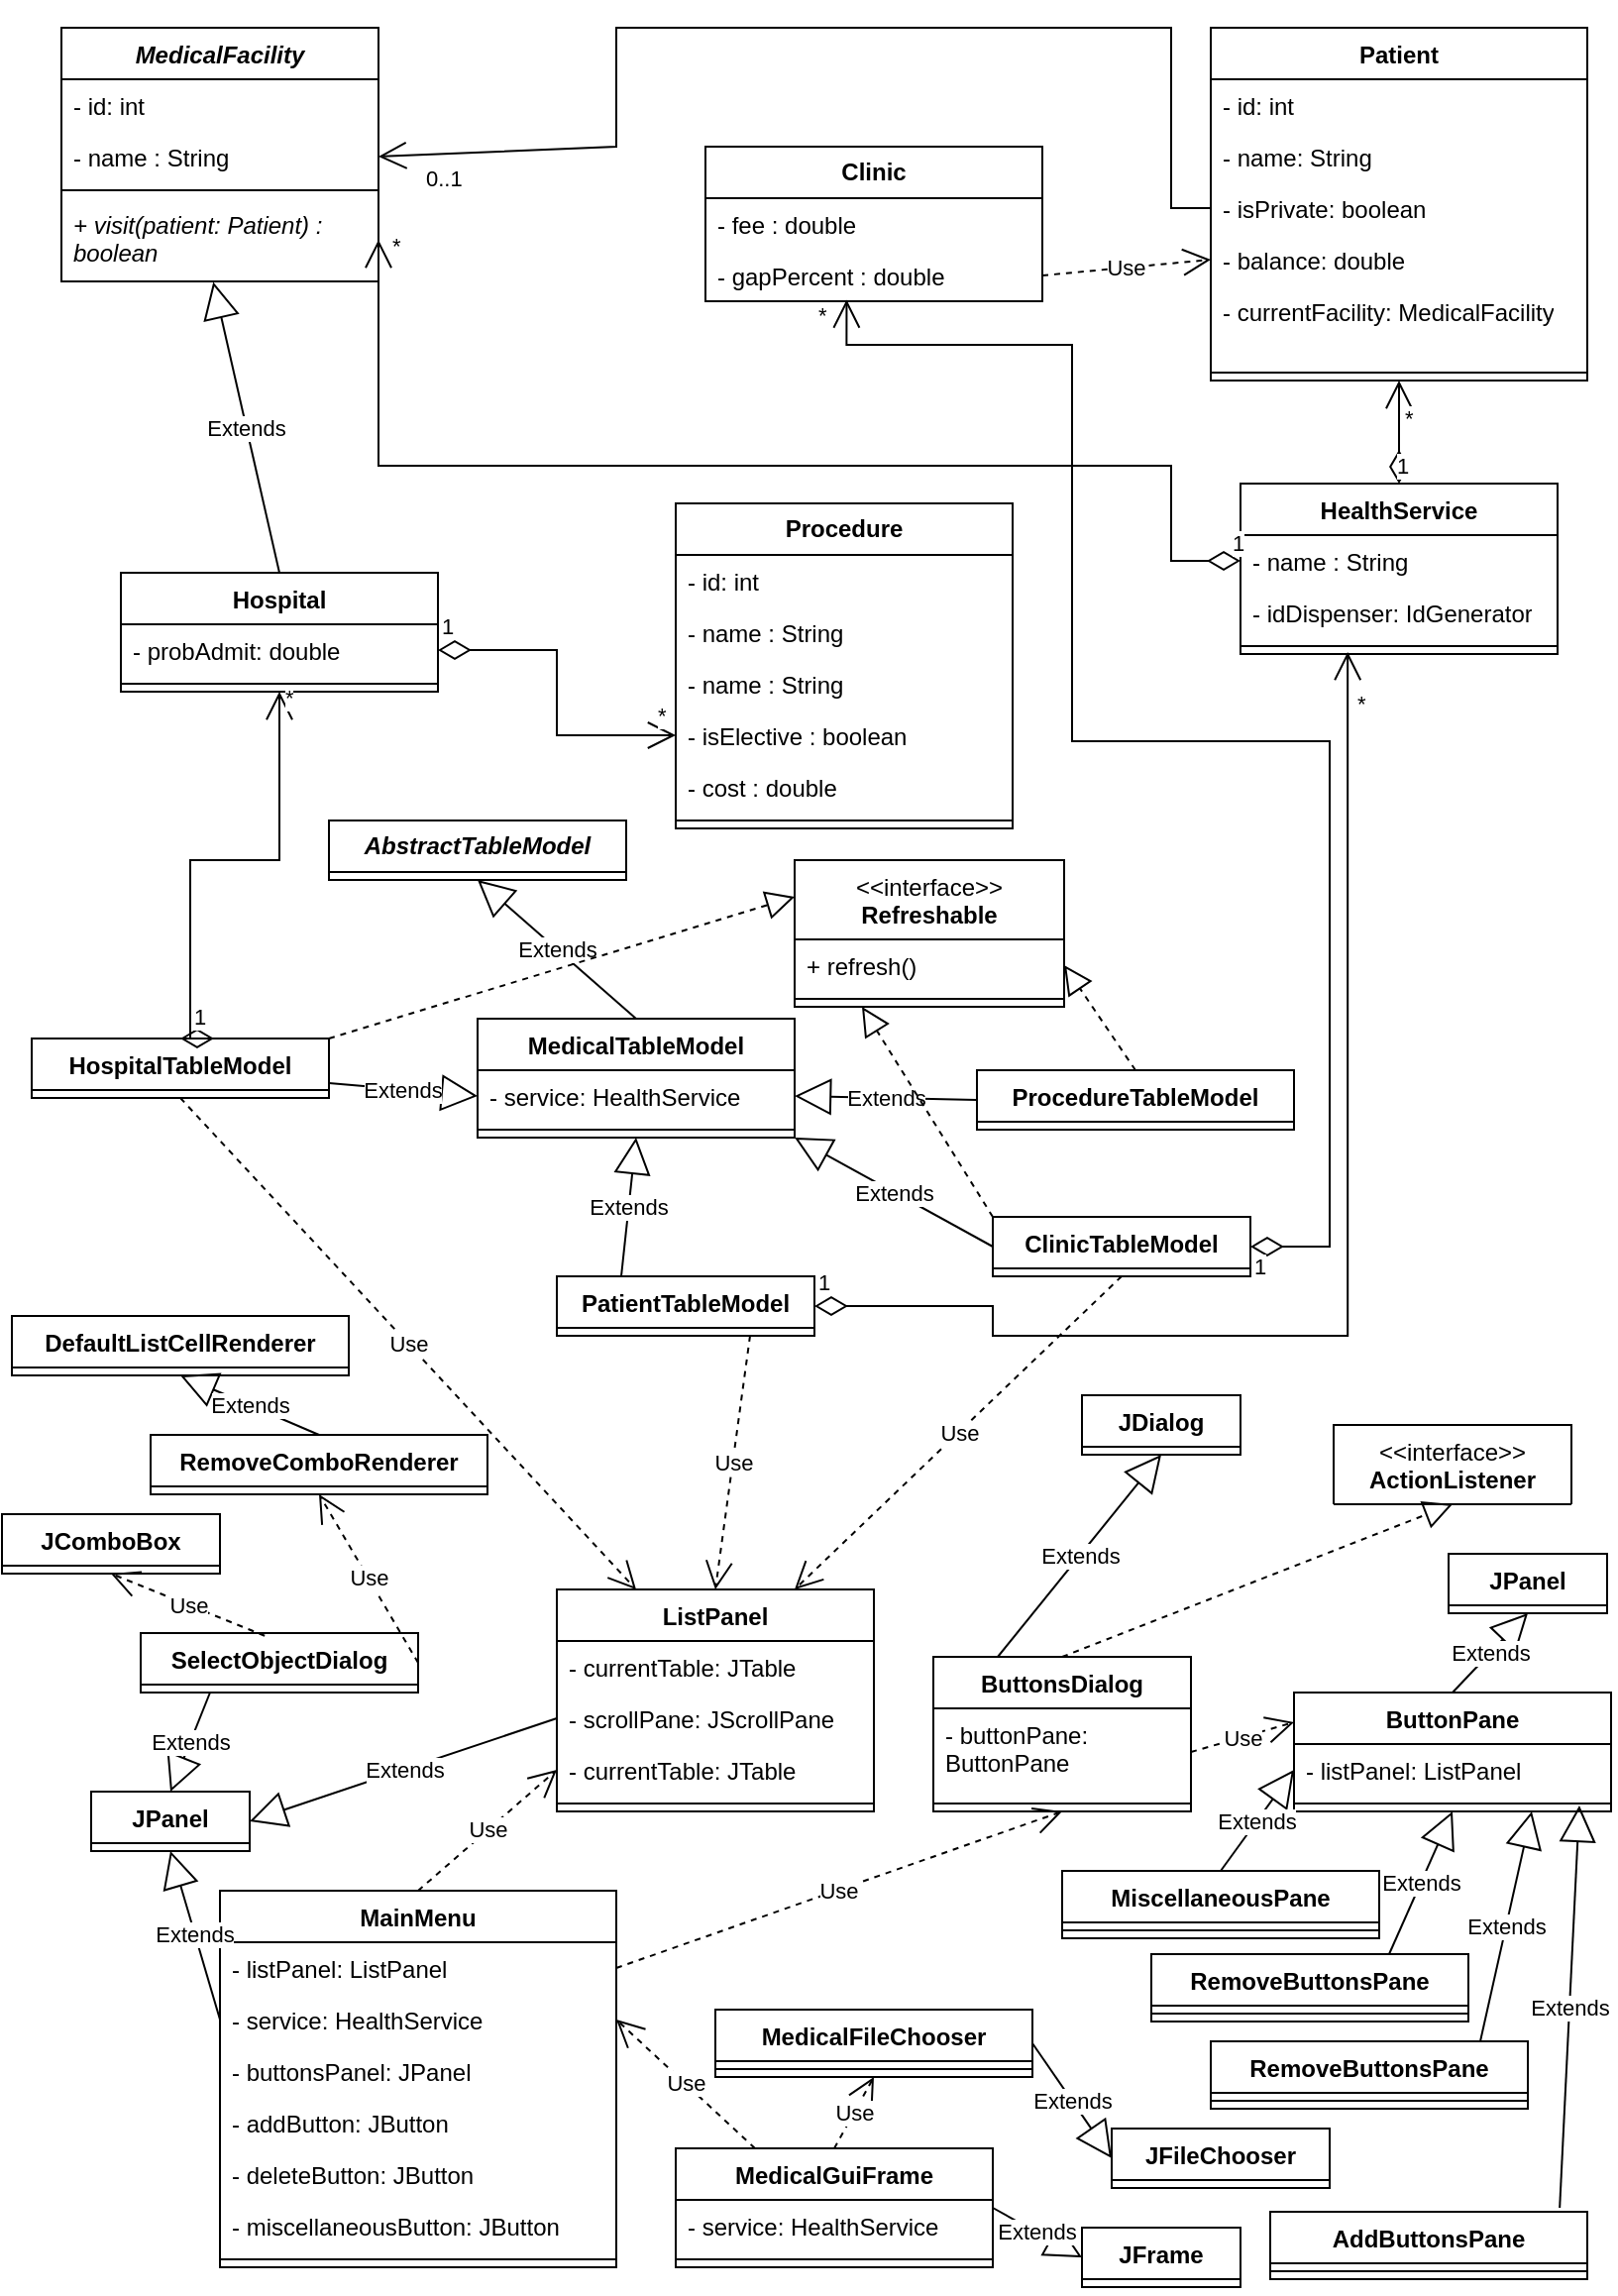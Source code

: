 <mxfile version="24.7.17">
  <diagram id="C5RBs43oDa-KdzZeNtuy" name="Page-1">
    <mxGraphModel dx="1194" dy="727" grid="1" gridSize="10" guides="1" tooltips="1" connect="1" arrows="1" fold="1" page="1" pageScale="1" pageWidth="827" pageHeight="1169" math="0" shadow="0">
      <root>
        <mxCell id="WIyWlLk6GJQsqaUBKTNV-0" />
        <mxCell id="WIyWlLk6GJQsqaUBKTNV-1" parent="WIyWlLk6GJQsqaUBKTNV-0" />
        <mxCell id="uJBvSCYll9lpUhuitbbK-11" value="&lt;i&gt;&lt;b&gt;AbstractTableModel&lt;/b&gt;&lt;/i&gt;" style="swimlane;fontStyle=0;childLayout=stackLayout;horizontal=1;startSize=26;fillColor=none;horizontalStack=0;resizeParent=1;resizeParentMax=0;resizeLast=0;collapsible=1;marginBottom=0;whiteSpace=wrap;html=1;" parent="WIyWlLk6GJQsqaUBKTNV-1" vertex="1" collapsed="1">
          <mxGeometry x="175" y="420" width="150" height="30" as="geometry">
            <mxRectangle x="300" y="590" width="140" height="47" as="alternateBounds" />
          </mxGeometry>
        </mxCell>
        <mxCell id="uJBvSCYll9lpUhuitbbK-17" value="Extends" style="endArrow=block;endSize=16;endFill=0;html=1;rounded=0;exitX=1;exitY=0.75;exitDx=0;exitDy=0;entryX=0;entryY=0.5;entryDx=0;entryDy=0;" parent="WIyWlLk6GJQsqaUBKTNV-1" source="uJBvSCYll9lpUhuitbbK-98" target="smxRwG_7MUH6XR9ZZ808-1" edge="1">
          <mxGeometry width="160" relative="1" as="geometry">
            <mxPoint x="350" y="780" as="sourcePoint" />
            <mxPoint x="250" y="600" as="targetPoint" />
          </mxGeometry>
        </mxCell>
        <mxCell id="uJBvSCYll9lpUhuitbbK-22" value="Hospital" style="swimlane;fontStyle=1;align=center;verticalAlign=top;childLayout=stackLayout;horizontal=1;startSize=26;horizontalStack=0;resizeParent=1;resizeParentMax=0;resizeLast=0;collapsible=1;marginBottom=0;whiteSpace=wrap;html=1;" parent="WIyWlLk6GJQsqaUBKTNV-1" vertex="1">
          <mxGeometry x="70" y="295" width="160" height="60" as="geometry" />
        </mxCell>
        <mxCell id="uJBvSCYll9lpUhuitbbK-23" value="- probAdmit: double" style="text;strokeColor=none;fillColor=none;align=left;verticalAlign=top;spacingLeft=4;spacingRight=4;overflow=hidden;rotatable=0;points=[[0,0.5],[1,0.5]];portConstraint=eastwest;whiteSpace=wrap;html=1;" parent="uJBvSCYll9lpUhuitbbK-22" vertex="1">
          <mxGeometry y="26" width="160" height="26" as="geometry" />
        </mxCell>
        <mxCell id="uJBvSCYll9lpUhuitbbK-24" value="" style="line;strokeWidth=1;fillColor=none;align=left;verticalAlign=middle;spacingTop=-1;spacingLeft=3;spacingRight=3;rotatable=0;labelPosition=right;points=[];portConstraint=eastwest;strokeColor=inherit;" parent="uJBvSCYll9lpUhuitbbK-22" vertex="1">
          <mxGeometry y="52" width="160" height="8" as="geometry" />
        </mxCell>
        <mxCell id="uJBvSCYll9lpUhuitbbK-26" value="&lt;i&gt;MedicalFacility&lt;/i&gt;" style="swimlane;fontStyle=1;align=center;verticalAlign=top;childLayout=stackLayout;horizontal=1;startSize=26;horizontalStack=0;resizeParent=1;resizeParentMax=0;resizeLast=0;collapsible=1;marginBottom=0;whiteSpace=wrap;html=1;" parent="WIyWlLk6GJQsqaUBKTNV-1" vertex="1">
          <mxGeometry x="40" y="20" width="160" height="128" as="geometry" />
        </mxCell>
        <mxCell id="uJBvSCYll9lpUhuitbbK-27" value="- id: int" style="text;strokeColor=none;fillColor=none;align=left;verticalAlign=top;spacingLeft=4;spacingRight=4;overflow=hidden;rotatable=0;points=[[0,0.5],[1,0.5]];portConstraint=eastwest;whiteSpace=wrap;html=1;" parent="uJBvSCYll9lpUhuitbbK-26" vertex="1">
          <mxGeometry y="26" width="160" height="26" as="geometry" />
        </mxCell>
        <mxCell id="uJBvSCYll9lpUhuitbbK-31" value="- name : String" style="text;strokeColor=none;fillColor=none;align=left;verticalAlign=top;spacingLeft=4;spacingRight=4;overflow=hidden;rotatable=0;points=[[0,0.5],[1,0.5]];portConstraint=eastwest;whiteSpace=wrap;html=1;" parent="uJBvSCYll9lpUhuitbbK-26" vertex="1">
          <mxGeometry y="52" width="160" height="26" as="geometry" />
        </mxCell>
        <mxCell id="uJBvSCYll9lpUhuitbbK-28" value="" style="line;strokeWidth=1;fillColor=none;align=left;verticalAlign=middle;spacingTop=-1;spacingLeft=3;spacingRight=3;rotatable=0;labelPosition=right;points=[];portConstraint=eastwest;strokeColor=inherit;" parent="uJBvSCYll9lpUhuitbbK-26" vertex="1">
          <mxGeometry y="78" width="160" height="8" as="geometry" />
        </mxCell>
        <mxCell id="uJBvSCYll9lpUhuitbbK-34" value="&lt;i&gt;+ visit(patient: Patient) :&amp;nbsp; boolean&lt;/i&gt;" style="text;strokeColor=none;fillColor=none;align=left;verticalAlign=top;spacingLeft=4;spacingRight=4;overflow=hidden;rotatable=0;points=[[0,0.5],[1,0.5]];portConstraint=eastwest;whiteSpace=wrap;html=1;" parent="uJBvSCYll9lpUhuitbbK-26" vertex="1">
          <mxGeometry y="86" width="160" height="42" as="geometry" />
        </mxCell>
        <mxCell id="uJBvSCYll9lpUhuitbbK-30" value="Extends" style="endArrow=block;endSize=16;endFill=0;html=1;rounded=0;exitX=0.5;exitY=0;exitDx=0;exitDy=0;entryX=0.479;entryY=1.007;entryDx=0;entryDy=0;entryPerimeter=0;" parent="WIyWlLk6GJQsqaUBKTNV-1" source="uJBvSCYll9lpUhuitbbK-22" target="uJBvSCYll9lpUhuitbbK-34" edge="1">
          <mxGeometry width="160" relative="1" as="geometry">
            <mxPoint x="520" y="300" as="sourcePoint" />
            <mxPoint x="720" y="340" as="targetPoint" />
          </mxGeometry>
        </mxCell>
        <mxCell id="uJBvSCYll9lpUhuitbbK-48" value="&lt;b&gt;Procedure&lt;/b&gt;" style="swimlane;fontStyle=0;childLayout=stackLayout;horizontal=1;startSize=26;fillColor=none;horizontalStack=0;resizeParent=1;resizeParentMax=0;resizeLast=0;collapsible=1;marginBottom=0;whiteSpace=wrap;html=1;" parent="WIyWlLk6GJQsqaUBKTNV-1" vertex="1">
          <mxGeometry x="350" y="260" width="170" height="164" as="geometry" />
        </mxCell>
        <mxCell id="uJBvSCYll9lpUhuitbbK-49" value="- id: int" style="text;strokeColor=none;fillColor=none;align=left;verticalAlign=top;spacingLeft=4;spacingRight=4;overflow=hidden;rotatable=0;points=[[0,0.5],[1,0.5]];portConstraint=eastwest;whiteSpace=wrap;html=1;" parent="uJBvSCYll9lpUhuitbbK-48" vertex="1">
          <mxGeometry y="26" width="170" height="26" as="geometry" />
        </mxCell>
        <mxCell id="uJBvSCYll9lpUhuitbbK-52" value="- name : String" style="text;strokeColor=none;fillColor=none;align=left;verticalAlign=top;spacingLeft=4;spacingRight=4;overflow=hidden;rotatable=0;points=[[0,0.5],[1,0.5]];portConstraint=eastwest;whiteSpace=wrap;html=1;" parent="uJBvSCYll9lpUhuitbbK-48" vertex="1">
          <mxGeometry y="52" width="170" height="26" as="geometry" />
        </mxCell>
        <mxCell id="uJBvSCYll9lpUhuitbbK-53" value="- name : String" style="text;strokeColor=none;fillColor=none;align=left;verticalAlign=top;spacingLeft=4;spacingRight=4;overflow=hidden;rotatable=0;points=[[0,0.5],[1,0.5]];portConstraint=eastwest;whiteSpace=wrap;html=1;" parent="uJBvSCYll9lpUhuitbbK-48" vertex="1">
          <mxGeometry y="78" width="170" height="26" as="geometry" />
        </mxCell>
        <mxCell id="uJBvSCYll9lpUhuitbbK-54" value="- isElective : boolean" style="text;strokeColor=none;fillColor=none;align=left;verticalAlign=top;spacingLeft=4;spacingRight=4;overflow=hidden;rotatable=0;points=[[0,0.5],[1,0.5]];portConstraint=eastwest;whiteSpace=wrap;html=1;" parent="uJBvSCYll9lpUhuitbbK-48" vertex="1">
          <mxGeometry y="104" width="170" height="26" as="geometry" />
        </mxCell>
        <mxCell id="uJBvSCYll9lpUhuitbbK-55" value="- cost : double" style="text;strokeColor=none;fillColor=none;align=left;verticalAlign=top;spacingLeft=4;spacingRight=4;overflow=hidden;rotatable=0;points=[[0,0.5],[1,0.5]];portConstraint=eastwest;whiteSpace=wrap;html=1;" parent="uJBvSCYll9lpUhuitbbK-48" vertex="1">
          <mxGeometry y="130" width="170" height="26" as="geometry" />
        </mxCell>
        <mxCell id="uJBvSCYll9lpUhuitbbK-102" value="" style="line;strokeWidth=1;fillColor=none;align=left;verticalAlign=middle;spacingTop=-1;spacingLeft=3;spacingRight=3;rotatable=0;labelPosition=right;points=[];portConstraint=eastwest;strokeColor=inherit;" parent="uJBvSCYll9lpUhuitbbK-48" vertex="1">
          <mxGeometry y="156" width="170" height="8" as="geometry" />
        </mxCell>
        <mxCell id="uJBvSCYll9lpUhuitbbK-63" value="1" style="endArrow=open;html=1;endSize=12;startArrow=diamondThin;startSize=14;startFill=0;edgeStyle=orthogonalEdgeStyle;align=left;verticalAlign=bottom;rounded=0;entryX=0;entryY=0.5;entryDx=0;entryDy=0;exitX=1;exitY=0.5;exitDx=0;exitDy=0;" parent="WIyWlLk6GJQsqaUBKTNV-1" source="uJBvSCYll9lpUhuitbbK-23" target="uJBvSCYll9lpUhuitbbK-54" edge="1">
          <mxGeometry x="-1" y="3" relative="1" as="geometry">
            <mxPoint x="229.84" y="437.712" as="sourcePoint" />
            <mxPoint x="360" y="627" as="targetPoint" />
          </mxGeometry>
        </mxCell>
        <mxCell id="uJBvSCYll9lpUhuitbbK-70" value="*" style="edgeLabel;html=1;align=left;verticalAlign=bottom;resizable=0;points=[];" parent="uJBvSCYll9lpUhuitbbK-63" vertex="1" connectable="0">
          <mxGeometry x="0.858" y="2" relative="1" as="geometry">
            <mxPoint as="offset" />
          </mxGeometry>
        </mxCell>
        <mxCell id="uJBvSCYll9lpUhuitbbK-71" value="&lt;b&gt;Clinic&lt;/b&gt;" style="swimlane;fontStyle=0;childLayout=stackLayout;horizontal=1;startSize=26;fillColor=none;horizontalStack=0;resizeParent=1;resizeParentMax=0;resizeLast=0;collapsible=1;marginBottom=0;whiteSpace=wrap;html=1;" parent="WIyWlLk6GJQsqaUBKTNV-1" vertex="1">
          <mxGeometry x="365" y="80" width="170" height="78" as="geometry" />
        </mxCell>
        <mxCell id="uJBvSCYll9lpUhuitbbK-72" value="- fee : double" style="text;strokeColor=none;fillColor=none;align=left;verticalAlign=top;spacingLeft=4;spacingRight=4;overflow=hidden;rotatable=0;points=[[0,0.5],[1,0.5]];portConstraint=eastwest;whiteSpace=wrap;html=1;" parent="uJBvSCYll9lpUhuitbbK-71" vertex="1">
          <mxGeometry y="26" width="170" height="26" as="geometry" />
        </mxCell>
        <mxCell id="uJBvSCYll9lpUhuitbbK-76" value="- gapPercent : double" style="text;strokeColor=none;fillColor=none;align=left;verticalAlign=top;spacingLeft=4;spacingRight=4;overflow=hidden;rotatable=0;points=[[0,0.5],[1,0.5]];portConstraint=eastwest;whiteSpace=wrap;html=1;" parent="uJBvSCYll9lpUhuitbbK-71" vertex="1">
          <mxGeometry y="52" width="170" height="26" as="geometry" />
        </mxCell>
        <mxCell id="uJBvSCYll9lpUhuitbbK-98" value="HospitalTableModel" style="swimlane;fontStyle=1;align=center;verticalAlign=top;childLayout=stackLayout;horizontal=1;startSize=26;horizontalStack=0;resizeParent=1;resizeParentMax=0;resizeLast=0;collapsible=1;marginBottom=0;whiteSpace=wrap;html=1;" parent="WIyWlLk6GJQsqaUBKTNV-1" vertex="1" collapsed="1">
          <mxGeometry x="25" y="530" width="150" height="30" as="geometry">
            <mxRectangle x="25" y="530" width="160" height="34" as="alternateBounds" />
          </mxGeometry>
        </mxCell>
        <mxCell id="uJBvSCYll9lpUhuitbbK-100" value="" style="line;strokeWidth=1;fillColor=none;align=left;verticalAlign=middle;spacingTop=-1;spacingLeft=3;spacingRight=3;rotatable=0;labelPosition=right;points=[];portConstraint=eastwest;strokeColor=inherit;" parent="uJBvSCYll9lpUhuitbbK-98" vertex="1">
          <mxGeometry y="26" width="160" height="8" as="geometry" />
        </mxCell>
        <mxCell id="uJBvSCYll9lpUhuitbbK-105" value="1" style="endArrow=open;html=1;endSize=12;startArrow=diamondThin;startSize=14;startFill=0;edgeStyle=orthogonalEdgeStyle;align=left;verticalAlign=bottom;rounded=0;entryX=0.5;entryY=1;entryDx=0;entryDy=0;exitX=0.5;exitY=0;exitDx=0;exitDy=0;" parent="WIyWlLk6GJQsqaUBKTNV-1" source="uJBvSCYll9lpUhuitbbK-98" target="uJBvSCYll9lpUhuitbbK-22" edge="1">
          <mxGeometry x="-0.933" relative="1" as="geometry">
            <mxPoint x="120" y="510" as="sourcePoint" />
            <mxPoint x="141.52" y="536.66" as="targetPoint" />
            <mxPoint as="offset" />
            <Array as="points">
              <mxPoint x="105" y="440" />
              <mxPoint x="150" y="440" />
            </Array>
          </mxGeometry>
        </mxCell>
        <mxCell id="uJBvSCYll9lpUhuitbbK-106" value="*" style="edgeLabel;html=1;align=left;verticalAlign=bottom;resizable=0;points=[];" parent="uJBvSCYll9lpUhuitbbK-105" vertex="1" connectable="0">
          <mxGeometry x="0.904" y="-1" relative="1" as="geometry">
            <mxPoint as="offset" />
          </mxGeometry>
        </mxCell>
        <mxCell id="uJBvSCYll9lpUhuitbbK-109" value="HealthService" style="swimlane;fontStyle=1;align=center;verticalAlign=top;childLayout=stackLayout;horizontal=1;startSize=26;horizontalStack=0;resizeParent=1;resizeParentMax=0;resizeLast=0;collapsible=1;marginBottom=0;whiteSpace=wrap;html=1;" parent="WIyWlLk6GJQsqaUBKTNV-1" vertex="1">
          <mxGeometry x="635" y="250" width="160" height="86" as="geometry" />
        </mxCell>
        <mxCell id="uJBvSCYll9lpUhuitbbK-110" value="- name : String" style="text;strokeColor=none;fillColor=none;align=left;verticalAlign=top;spacingLeft=4;spacingRight=4;overflow=hidden;rotatable=0;points=[[0,0.5],[1,0.5]];portConstraint=eastwest;whiteSpace=wrap;html=1;" parent="uJBvSCYll9lpUhuitbbK-109" vertex="1">
          <mxGeometry y="26" width="160" height="26" as="geometry" />
        </mxCell>
        <mxCell id="uJBvSCYll9lpUhuitbbK-113" value="- idDispenser: IdGenerator" style="text;strokeColor=none;fillColor=none;align=left;verticalAlign=top;spacingLeft=4;spacingRight=4;overflow=hidden;rotatable=0;points=[[0,0.5],[1,0.5]];portConstraint=eastwest;whiteSpace=wrap;html=1;" parent="uJBvSCYll9lpUhuitbbK-109" vertex="1">
          <mxGeometry y="52" width="160" height="26" as="geometry" />
        </mxCell>
        <mxCell id="uJBvSCYll9lpUhuitbbK-111" value="" style="line;strokeWidth=1;fillColor=none;align=left;verticalAlign=middle;spacingTop=-1;spacingLeft=3;spacingRight=3;rotatable=0;labelPosition=right;points=[];portConstraint=eastwest;strokeColor=inherit;" parent="uJBvSCYll9lpUhuitbbK-109" vertex="1">
          <mxGeometry y="78" width="160" height="8" as="geometry" />
        </mxCell>
        <mxCell id="uJBvSCYll9lpUhuitbbK-116" value="1" style="endArrow=open;html=1;endSize=12;startArrow=diamondThin;startSize=14;startFill=0;edgeStyle=orthogonalEdgeStyle;align=left;verticalAlign=bottom;rounded=0;exitX=0;exitY=0.5;exitDx=0;exitDy=0;entryX=1;entryY=0.5;entryDx=0;entryDy=0;" parent="WIyWlLk6GJQsqaUBKTNV-1" source="uJBvSCYll9lpUhuitbbK-110" target="uJBvSCYll9lpUhuitbbK-34" edge="1">
          <mxGeometry x="-0.978" relative="1" as="geometry">
            <mxPoint x="520" y="790" as="sourcePoint" />
            <mxPoint x="260" y="320" as="targetPoint" />
            <Array as="points">
              <mxPoint x="600" y="289" />
              <mxPoint x="600" y="241" />
            </Array>
            <mxPoint as="offset" />
          </mxGeometry>
        </mxCell>
        <mxCell id="uJBvSCYll9lpUhuitbbK-117" value="*" style="edgeLabel;html=1;align=left;verticalAlign=bottom;resizable=0;points=[];" parent="uJBvSCYll9lpUhuitbbK-116" vertex="1" connectable="0">
          <mxGeometry x="0.963" y="-4" relative="1" as="geometry">
            <mxPoint x="1" as="offset" />
          </mxGeometry>
        </mxCell>
        <mxCell id="uJBvSCYll9lpUhuitbbK-118" value="Patient" style="swimlane;fontStyle=1;align=center;verticalAlign=top;childLayout=stackLayout;horizontal=1;startSize=26;horizontalStack=0;resizeParent=1;resizeParentMax=0;resizeLast=0;collapsible=1;marginBottom=0;whiteSpace=wrap;html=1;" parent="WIyWlLk6GJQsqaUBKTNV-1" vertex="1">
          <mxGeometry x="620" y="20" width="190" height="178" as="geometry" />
        </mxCell>
        <mxCell id="uJBvSCYll9lpUhuitbbK-119" value="- id: int" style="text;strokeColor=none;fillColor=none;align=left;verticalAlign=top;spacingLeft=4;spacingRight=4;overflow=hidden;rotatable=0;points=[[0,0.5],[1,0.5]];portConstraint=eastwest;whiteSpace=wrap;html=1;" parent="uJBvSCYll9lpUhuitbbK-118" vertex="1">
          <mxGeometry y="26" width="190" height="26" as="geometry" />
        </mxCell>
        <mxCell id="uJBvSCYll9lpUhuitbbK-122" value="- name: String" style="text;strokeColor=none;fillColor=none;align=left;verticalAlign=top;spacingLeft=4;spacingRight=4;overflow=hidden;rotatable=0;points=[[0,0.5],[1,0.5]];portConstraint=eastwest;whiteSpace=wrap;html=1;" parent="uJBvSCYll9lpUhuitbbK-118" vertex="1">
          <mxGeometry y="52" width="190" height="26" as="geometry" />
        </mxCell>
        <mxCell id="uJBvSCYll9lpUhuitbbK-124" value="- isPrivate: boolean" style="text;strokeColor=none;fillColor=none;align=left;verticalAlign=top;spacingLeft=4;spacingRight=4;overflow=hidden;rotatable=0;points=[[0,0.5],[1,0.5]];portConstraint=eastwest;whiteSpace=wrap;html=1;" parent="uJBvSCYll9lpUhuitbbK-118" vertex="1">
          <mxGeometry y="78" width="190" height="26" as="geometry" />
        </mxCell>
        <mxCell id="uJBvSCYll9lpUhuitbbK-123" value="- balance: double" style="text;strokeColor=none;fillColor=none;align=left;verticalAlign=top;spacingLeft=4;spacingRight=4;overflow=hidden;rotatable=0;points=[[0,0.5],[1,0.5]];portConstraint=eastwest;whiteSpace=wrap;html=1;" parent="uJBvSCYll9lpUhuitbbK-118" vertex="1">
          <mxGeometry y="104" width="190" height="26" as="geometry" />
        </mxCell>
        <mxCell id="uJBvSCYll9lpUhuitbbK-125" value="- currentFacility: MedicalFacility" style="text;strokeColor=none;fillColor=none;align=left;verticalAlign=top;spacingLeft=4;spacingRight=4;overflow=hidden;rotatable=0;points=[[0,0.5],[1,0.5]];portConstraint=eastwest;whiteSpace=wrap;html=1;" parent="uJBvSCYll9lpUhuitbbK-118" vertex="1">
          <mxGeometry y="130" width="190" height="40" as="geometry" />
        </mxCell>
        <mxCell id="uJBvSCYll9lpUhuitbbK-120" value="" style="line;strokeWidth=1;fillColor=none;align=left;verticalAlign=middle;spacingTop=-1;spacingLeft=3;spacingRight=3;rotatable=0;labelPosition=right;points=[];portConstraint=eastwest;strokeColor=inherit;" parent="uJBvSCYll9lpUhuitbbK-118" vertex="1">
          <mxGeometry y="170" width="190" height="8" as="geometry" />
        </mxCell>
        <mxCell id="uJBvSCYll9lpUhuitbbK-126" value="" style="endArrow=open;endFill=1;endSize=12;html=1;rounded=0;entryX=1;entryY=0.5;entryDx=0;entryDy=0;exitX=0;exitY=0.5;exitDx=0;exitDy=0;" parent="WIyWlLk6GJQsqaUBKTNV-1" source="uJBvSCYll9lpUhuitbbK-124" target="uJBvSCYll9lpUhuitbbK-31" edge="1">
          <mxGeometry width="160" relative="1" as="geometry">
            <mxPoint x="380" y="340" as="sourcePoint" />
            <mxPoint x="540" y="340" as="targetPoint" />
            <Array as="points">
              <mxPoint x="600" y="111" />
              <mxPoint x="600" y="20" />
              <mxPoint x="320" y="20" />
              <mxPoint x="320" y="80" />
            </Array>
          </mxGeometry>
        </mxCell>
        <mxCell id="uJBvSCYll9lpUhuitbbK-128" value="0..1" style="edgeLabel;html=1;align=left;verticalAlign=top;resizable=0;points=[];" parent="uJBvSCYll9lpUhuitbbK-126" vertex="1" connectable="0">
          <mxGeometry x="0.925" y="-1" relative="1" as="geometry">
            <mxPoint as="offset" />
          </mxGeometry>
        </mxCell>
        <mxCell id="uJBvSCYll9lpUhuitbbK-141" value="ClinicTableModel" style="swimlane;fontStyle=1;align=center;verticalAlign=top;childLayout=stackLayout;horizontal=1;startSize=26;horizontalStack=0;resizeParent=1;resizeParentMax=0;resizeLast=0;collapsible=1;marginBottom=0;whiteSpace=wrap;html=1;" parent="WIyWlLk6GJQsqaUBKTNV-1" vertex="1" collapsed="1">
          <mxGeometry x="510" y="620" width="130" height="30" as="geometry">
            <mxRectangle x="490" y="960" width="160" height="86" as="alternateBounds" />
          </mxGeometry>
        </mxCell>
        <mxCell id="uJBvSCYll9lpUhuitbbK-142" value="+ field: type" style="text;strokeColor=none;fillColor=none;align=left;verticalAlign=top;spacingLeft=4;spacingRight=4;overflow=hidden;rotatable=0;points=[[0,0.5],[1,0.5]];portConstraint=eastwest;whiteSpace=wrap;html=1;" parent="uJBvSCYll9lpUhuitbbK-141" vertex="1">
          <mxGeometry y="26" width="160" height="26" as="geometry" />
        </mxCell>
        <mxCell id="uJBvSCYll9lpUhuitbbK-143" value="" style="line;strokeWidth=1;fillColor=none;align=left;verticalAlign=middle;spacingTop=-1;spacingLeft=3;spacingRight=3;rotatable=0;labelPosition=right;points=[];portConstraint=eastwest;strokeColor=inherit;" parent="uJBvSCYll9lpUhuitbbK-141" vertex="1">
          <mxGeometry y="52" width="160" height="8" as="geometry" />
        </mxCell>
        <mxCell id="uJBvSCYll9lpUhuitbbK-144" value="+ method(type): type" style="text;strokeColor=none;fillColor=none;align=left;verticalAlign=top;spacingLeft=4;spacingRight=4;overflow=hidden;rotatable=0;points=[[0,0.5],[1,0.5]];portConstraint=eastwest;whiteSpace=wrap;html=1;" parent="uJBvSCYll9lpUhuitbbK-141" vertex="1">
          <mxGeometry y="60" width="160" height="26" as="geometry" />
        </mxCell>
        <mxCell id="uJBvSCYll9lpUhuitbbK-155" value="Extends" style="endArrow=block;endSize=16;endFill=0;html=1;rounded=0;exitX=0;exitY=0.5;exitDx=0;exitDy=0;entryX=1;entryY=1;entryDx=0;entryDy=0;" parent="WIyWlLk6GJQsqaUBKTNV-1" source="uJBvSCYll9lpUhuitbbK-141" target="smxRwG_7MUH6XR9ZZ808-0" edge="1">
          <mxGeometry x="-0.001" width="160" relative="1" as="geometry">
            <mxPoint x="500" y="1000" as="sourcePoint" />
            <mxPoint x="410" y="600" as="targetPoint" />
            <mxPoint as="offset" />
          </mxGeometry>
        </mxCell>
        <mxCell id="uJBvSCYll9lpUhuitbbK-156" value="PatientTableModel" style="swimlane;fontStyle=1;align=center;verticalAlign=top;childLayout=stackLayout;horizontal=1;startSize=26;horizontalStack=0;resizeParent=1;resizeParentMax=0;resizeLast=0;collapsible=1;marginBottom=0;whiteSpace=wrap;html=1;" parent="WIyWlLk6GJQsqaUBKTNV-1" vertex="1" collapsed="1">
          <mxGeometry x="290" y="650" width="130" height="30" as="geometry">
            <mxRectangle x="490" y="960" width="160" height="86" as="alternateBounds" />
          </mxGeometry>
        </mxCell>
        <mxCell id="uJBvSCYll9lpUhuitbbK-157" value="+ field: type" style="text;strokeColor=none;fillColor=none;align=left;verticalAlign=top;spacingLeft=4;spacingRight=4;overflow=hidden;rotatable=0;points=[[0,0.5],[1,0.5]];portConstraint=eastwest;whiteSpace=wrap;html=1;" parent="uJBvSCYll9lpUhuitbbK-156" vertex="1">
          <mxGeometry y="26" width="160" height="26" as="geometry" />
        </mxCell>
        <mxCell id="uJBvSCYll9lpUhuitbbK-158" value="" style="line;strokeWidth=1;fillColor=none;align=left;verticalAlign=middle;spacingTop=-1;spacingLeft=3;spacingRight=3;rotatable=0;labelPosition=right;points=[];portConstraint=eastwest;strokeColor=inherit;" parent="uJBvSCYll9lpUhuitbbK-156" vertex="1">
          <mxGeometry y="52" width="160" height="8" as="geometry" />
        </mxCell>
        <mxCell id="uJBvSCYll9lpUhuitbbK-159" value="+ method(type): type" style="text;strokeColor=none;fillColor=none;align=left;verticalAlign=top;spacingLeft=4;spacingRight=4;overflow=hidden;rotatable=0;points=[[0,0.5],[1,0.5]];portConstraint=eastwest;whiteSpace=wrap;html=1;" parent="uJBvSCYll9lpUhuitbbK-156" vertex="1">
          <mxGeometry y="60" width="160" height="26" as="geometry" />
        </mxCell>
        <mxCell id="uJBvSCYll9lpUhuitbbK-160" value="Extends" style="endArrow=block;endSize=16;endFill=0;html=1;rounded=0;exitX=0.25;exitY=0;exitDx=0;exitDy=0;entryX=0.5;entryY=1;entryDx=0;entryDy=0;" parent="WIyWlLk6GJQsqaUBKTNV-1" source="uJBvSCYll9lpUhuitbbK-156" target="smxRwG_7MUH6XR9ZZ808-0" edge="1">
          <mxGeometry width="160" relative="1" as="geometry">
            <mxPoint x="592" y="880" as="sourcePoint" />
            <mxPoint x="326" y="618" as="targetPoint" />
          </mxGeometry>
        </mxCell>
        <mxCell id="uJBvSCYll9lpUhuitbbK-163" value="1" style="endArrow=open;html=1;endSize=12;startArrow=diamondThin;startSize=14;startFill=0;edgeStyle=orthogonalEdgeStyle;align=left;verticalAlign=bottom;rounded=0;exitX=1;exitY=0.5;exitDx=0;exitDy=0;entryX=0.338;entryY=0.875;entryDx=0;entryDy=0;entryPerimeter=0;" parent="WIyWlLk6GJQsqaUBKTNV-1" source="uJBvSCYll9lpUhuitbbK-156" target="uJBvSCYll9lpUhuitbbK-111" edge="1">
          <mxGeometry x="-1" y="3" relative="1" as="geometry">
            <mxPoint x="690" y="840" as="sourcePoint" />
            <mxPoint x="690" y="370" as="targetPoint" />
            <Array as="points">
              <mxPoint x="510" y="665" />
              <mxPoint x="510" y="680" />
              <mxPoint x="689" y="680" />
            </Array>
          </mxGeometry>
        </mxCell>
        <mxCell id="uJBvSCYll9lpUhuitbbK-164" value="*" style="edgeLabel;html=1;align=left;verticalAlign=top;resizable=0;points=[];" parent="uJBvSCYll9lpUhuitbbK-163" vertex="1" connectable="0">
          <mxGeometry x="0.958" y="-3" relative="1" as="geometry">
            <mxPoint as="offset" />
          </mxGeometry>
        </mxCell>
        <mxCell id="uJBvSCYll9lpUhuitbbK-166" value="1" style="endArrow=open;html=1;endSize=12;startArrow=diamondThin;startSize=14;startFill=0;edgeStyle=orthogonalEdgeStyle;align=left;verticalAlign=top;rounded=0;exitX=1;exitY=0.5;exitDx=0;exitDy=0;entryX=0.419;entryY=0.971;entryDx=0;entryDy=0;entryPerimeter=0;" parent="WIyWlLk6GJQsqaUBKTNV-1" source="uJBvSCYll9lpUhuitbbK-141" target="uJBvSCYll9lpUhuitbbK-76" edge="1">
          <mxGeometry x="-1" y="3" relative="1" as="geometry">
            <mxPoint x="600" y="1020" as="sourcePoint" />
            <mxPoint x="548" y="220" as="targetPoint" />
            <Array as="points">
              <mxPoint x="680" y="635" />
              <mxPoint x="680" y="380" />
              <mxPoint x="550" y="380" />
              <mxPoint x="550" y="180" />
              <mxPoint x="436" y="180" />
            </Array>
            <mxPoint as="offset" />
          </mxGeometry>
        </mxCell>
        <mxCell id="uJBvSCYll9lpUhuitbbK-167" value="*" style="edgeLabel;html=1;align=left;verticalAlign=top;resizable=0;points=[];" parent="uJBvSCYll9lpUhuitbbK-166" vertex="1" connectable="0">
          <mxGeometry x="0.976" y="-1" relative="1" as="geometry">
            <mxPoint x="-17" y="-14" as="offset" />
          </mxGeometry>
        </mxCell>
        <mxCell id="uJBvSCYll9lpUhuitbbK-172" value="MainMenu" style="swimlane;fontStyle=1;align=center;verticalAlign=top;childLayout=stackLayout;horizontal=1;startSize=26;horizontalStack=0;resizeParent=1;resizeParentMax=0;resizeLast=0;collapsible=1;marginBottom=0;whiteSpace=wrap;html=1;" parent="WIyWlLk6GJQsqaUBKTNV-1" vertex="1">
          <mxGeometry x="120" y="960" width="200" height="190" as="geometry" />
        </mxCell>
        <mxCell id="uJBvSCYll9lpUhuitbbK-173" value="&lt;div&gt;- listPanel: ListPanel&lt;/div&gt;" style="text;strokeColor=none;fillColor=none;align=left;verticalAlign=top;spacingLeft=4;spacingRight=4;overflow=hidden;rotatable=0;points=[[0,0.5],[1,0.5]];portConstraint=eastwest;whiteSpace=wrap;html=1;" parent="uJBvSCYll9lpUhuitbbK-172" vertex="1">
          <mxGeometry y="26" width="200" height="26" as="geometry" />
        </mxCell>
        <mxCell id="smxRwG_7MUH6XR9ZZ808-9" value="- service: HealthService" style="text;strokeColor=none;fillColor=none;align=left;verticalAlign=top;spacingLeft=4;spacingRight=4;overflow=hidden;rotatable=0;points=[[0,0.5],[1,0.5]];portConstraint=eastwest;whiteSpace=wrap;html=1;" parent="uJBvSCYll9lpUhuitbbK-172" vertex="1">
          <mxGeometry y="52" width="200" height="26" as="geometry" />
        </mxCell>
        <mxCell id="smxRwG_7MUH6XR9ZZ808-10" value="- buttonsPanel: JPanel" style="text;strokeColor=none;fillColor=none;align=left;verticalAlign=top;spacingLeft=4;spacingRight=4;overflow=hidden;rotatable=0;points=[[0,0.5],[1,0.5]];portConstraint=eastwest;whiteSpace=wrap;html=1;" parent="uJBvSCYll9lpUhuitbbK-172" vertex="1">
          <mxGeometry y="78" width="200" height="26" as="geometry" />
        </mxCell>
        <mxCell id="opq8lLJwuzxTS85ne3u6-21" value="- addButton: JButton" style="text;strokeColor=none;fillColor=none;align=left;verticalAlign=top;spacingLeft=4;spacingRight=4;overflow=hidden;rotatable=0;points=[[0,0.5],[1,0.5]];portConstraint=eastwest;whiteSpace=wrap;html=1;" vertex="1" parent="uJBvSCYll9lpUhuitbbK-172">
          <mxGeometry y="104" width="200" height="26" as="geometry" />
        </mxCell>
        <mxCell id="opq8lLJwuzxTS85ne3u6-22" value="- deleteButton: JButton" style="text;strokeColor=none;fillColor=none;align=left;verticalAlign=top;spacingLeft=4;spacingRight=4;overflow=hidden;rotatable=0;points=[[0,0.5],[1,0.5]];portConstraint=eastwest;whiteSpace=wrap;html=1;" vertex="1" parent="uJBvSCYll9lpUhuitbbK-172">
          <mxGeometry y="130" width="200" height="26" as="geometry" />
        </mxCell>
        <mxCell id="opq8lLJwuzxTS85ne3u6-23" value="- miscellaneousButton: JButton" style="text;strokeColor=none;fillColor=none;align=left;verticalAlign=top;spacingLeft=4;spacingRight=4;overflow=hidden;rotatable=0;points=[[0,0.5],[1,0.5]];portConstraint=eastwest;whiteSpace=wrap;html=1;" vertex="1" parent="uJBvSCYll9lpUhuitbbK-172">
          <mxGeometry y="156" width="200" height="26" as="geometry" />
        </mxCell>
        <mxCell id="uJBvSCYll9lpUhuitbbK-174" value="" style="line;strokeWidth=1;fillColor=none;align=left;verticalAlign=middle;spacingTop=-1;spacingLeft=3;spacingRight=3;rotatable=0;labelPosition=right;points=[];portConstraint=eastwest;strokeColor=inherit;" parent="uJBvSCYll9lpUhuitbbK-172" vertex="1">
          <mxGeometry y="182" width="200" height="8" as="geometry" />
        </mxCell>
        <mxCell id="uJBvSCYll9lpUhuitbbK-207" value="1" style="endArrow=open;html=1;endSize=12;startArrow=diamondThin;startSize=14;startFill=0;edgeStyle=orthogonalEdgeStyle;align=left;verticalAlign=bottom;rounded=0;exitX=0.5;exitY=0;exitDx=0;exitDy=0;entryX=0.5;entryY=1;entryDx=0;entryDy=0;" parent="WIyWlLk6GJQsqaUBKTNV-1" source="uJBvSCYll9lpUhuitbbK-109" target="uJBvSCYll9lpUhuitbbK-118" edge="1">
          <mxGeometry x="-1" y="3" relative="1" as="geometry">
            <mxPoint x="660" y="530" as="sourcePoint" />
            <mxPoint x="713.86" y="500.76" as="targetPoint" />
          </mxGeometry>
        </mxCell>
        <mxCell id="uJBvSCYll9lpUhuitbbK-208" value="*" style="edgeLabel;html=1;align=left;verticalAlign=top;resizable=0;points=[];" parent="uJBvSCYll9lpUhuitbbK-207" vertex="1" connectable="0">
          <mxGeometry x="0.775" y="-1" relative="1" as="geometry">
            <mxPoint as="offset" />
          </mxGeometry>
        </mxCell>
        <mxCell id="uJBvSCYll9lpUhuitbbK-226" value="JFrame" style="swimlane;fontStyle=1;align=center;verticalAlign=top;childLayout=stackLayout;horizontal=1;startSize=26;horizontalStack=0;resizeParent=1;resizeParentMax=0;resizeLast=0;collapsible=1;marginBottom=0;whiteSpace=wrap;html=1;" parent="WIyWlLk6GJQsqaUBKTNV-1" vertex="1" collapsed="1">
          <mxGeometry x="555" y="1130" width="80" height="30" as="geometry">
            <mxRectangle x="470" y="1816" width="160" height="86" as="alternateBounds" />
          </mxGeometry>
        </mxCell>
        <mxCell id="uJBvSCYll9lpUhuitbbK-227" value="+ field: type" style="text;strokeColor=none;fillColor=none;align=left;verticalAlign=top;spacingLeft=4;spacingRight=4;overflow=hidden;rotatable=0;points=[[0,0.5],[1,0.5]];portConstraint=eastwest;whiteSpace=wrap;html=1;" parent="uJBvSCYll9lpUhuitbbK-226" vertex="1">
          <mxGeometry y="26" width="160" height="26" as="geometry" />
        </mxCell>
        <mxCell id="uJBvSCYll9lpUhuitbbK-228" value="" style="line;strokeWidth=1;fillColor=none;align=left;verticalAlign=middle;spacingTop=-1;spacingLeft=3;spacingRight=3;rotatable=0;labelPosition=right;points=[];portConstraint=eastwest;strokeColor=inherit;" parent="uJBvSCYll9lpUhuitbbK-226" vertex="1">
          <mxGeometry y="52" width="160" height="8" as="geometry" />
        </mxCell>
        <mxCell id="uJBvSCYll9lpUhuitbbK-229" value="+ method(type): type" style="text;strokeColor=none;fillColor=none;align=left;verticalAlign=top;spacingLeft=4;spacingRight=4;overflow=hidden;rotatable=0;points=[[0,0.5],[1,0.5]];portConstraint=eastwest;whiteSpace=wrap;html=1;" parent="uJBvSCYll9lpUhuitbbK-226" vertex="1">
          <mxGeometry y="60" width="160" height="26" as="geometry" />
        </mxCell>
        <mxCell id="uJBvSCYll9lpUhuitbbK-230" value="Extends" style="endArrow=block;endSize=16;endFill=0;html=1;rounded=0;entryX=0;entryY=0.5;entryDx=0;entryDy=0;exitX=1;exitY=0.5;exitDx=0;exitDy=0;" parent="WIyWlLk6GJQsqaUBKTNV-1" source="uJBvSCYll9lpUhuitbbK-231" target="uJBvSCYll9lpUhuitbbK-226" edge="1">
          <mxGeometry width="160" relative="1" as="geometry">
            <mxPoint x="430" y="1249" as="sourcePoint" />
            <mxPoint x="510" y="1326" as="targetPoint" />
          </mxGeometry>
        </mxCell>
        <mxCell id="uJBvSCYll9lpUhuitbbK-231" value="MedicalGuiFrame" style="swimlane;fontStyle=1;align=center;verticalAlign=top;childLayout=stackLayout;horizontal=1;startSize=26;horizontalStack=0;resizeParent=1;resizeParentMax=0;resizeLast=0;collapsible=1;marginBottom=0;whiteSpace=wrap;html=1;" parent="WIyWlLk6GJQsqaUBKTNV-1" vertex="1">
          <mxGeometry x="350" y="1090" width="160" height="60" as="geometry" />
        </mxCell>
        <mxCell id="uJBvSCYll9lpUhuitbbK-232" value="- service: HealthService" style="text;strokeColor=none;fillColor=none;align=left;verticalAlign=top;spacingLeft=4;spacingRight=4;overflow=hidden;rotatable=0;points=[[0,0.5],[1,0.5]];portConstraint=eastwest;whiteSpace=wrap;html=1;" parent="uJBvSCYll9lpUhuitbbK-231" vertex="1">
          <mxGeometry y="26" width="160" height="26" as="geometry" />
        </mxCell>
        <mxCell id="uJBvSCYll9lpUhuitbbK-233" value="" style="line;strokeWidth=1;fillColor=none;align=left;verticalAlign=middle;spacingTop=-1;spacingLeft=3;spacingRight=3;rotatable=0;labelPosition=right;points=[];portConstraint=eastwest;strokeColor=inherit;" parent="uJBvSCYll9lpUhuitbbK-231" vertex="1">
          <mxGeometry y="52" width="160" height="8" as="geometry" />
        </mxCell>
        <mxCell id="IG4wfABxVN-roW8auL99-0" value="MedicalFileChooser" style="swimlane;fontStyle=1;align=center;verticalAlign=top;childLayout=stackLayout;horizontal=1;startSize=26;horizontalStack=0;resizeParent=1;resizeParentMax=0;resizeLast=0;collapsible=1;marginBottom=0;whiteSpace=wrap;html=1;" parent="WIyWlLk6GJQsqaUBKTNV-1" vertex="1">
          <mxGeometry x="370" y="1020" width="160" height="34" as="geometry" />
        </mxCell>
        <mxCell id="IG4wfABxVN-roW8auL99-2" value="" style="line;strokeWidth=1;fillColor=none;align=left;verticalAlign=middle;spacingTop=-1;spacingLeft=3;spacingRight=3;rotatable=0;labelPosition=right;points=[];portConstraint=eastwest;strokeColor=inherit;" parent="IG4wfABxVN-roW8auL99-0" vertex="1">
          <mxGeometry y="26" width="160" height="8" as="geometry" />
        </mxCell>
        <mxCell id="IG4wfABxVN-roW8auL99-5" value="JFileChooser" style="swimlane;fontStyle=1;align=center;verticalAlign=top;childLayout=stackLayout;horizontal=1;startSize=26;horizontalStack=0;resizeParent=1;resizeParentMax=0;resizeLast=0;collapsible=1;marginBottom=0;whiteSpace=wrap;html=1;" parent="WIyWlLk6GJQsqaUBKTNV-1" vertex="1" collapsed="1">
          <mxGeometry x="570" y="1080" width="110" height="30" as="geometry">
            <mxRectangle x="520" y="1806" width="160" height="86" as="alternateBounds" />
          </mxGeometry>
        </mxCell>
        <mxCell id="IG4wfABxVN-roW8auL99-6" value="+ field: type" style="text;strokeColor=none;fillColor=none;align=left;verticalAlign=top;spacingLeft=4;spacingRight=4;overflow=hidden;rotatable=0;points=[[0,0.5],[1,0.5]];portConstraint=eastwest;whiteSpace=wrap;html=1;" parent="IG4wfABxVN-roW8auL99-5" vertex="1">
          <mxGeometry y="26" width="160" height="26" as="geometry" />
        </mxCell>
        <mxCell id="IG4wfABxVN-roW8auL99-7" value="" style="line;strokeWidth=1;fillColor=none;align=left;verticalAlign=middle;spacingTop=-1;spacingLeft=3;spacingRight=3;rotatable=0;labelPosition=right;points=[];portConstraint=eastwest;strokeColor=inherit;" parent="IG4wfABxVN-roW8auL99-5" vertex="1">
          <mxGeometry y="52" width="160" height="8" as="geometry" />
        </mxCell>
        <mxCell id="IG4wfABxVN-roW8auL99-8" value="+ method(type): type" style="text;strokeColor=none;fillColor=none;align=left;verticalAlign=top;spacingLeft=4;spacingRight=4;overflow=hidden;rotatable=0;points=[[0,0.5],[1,0.5]];portConstraint=eastwest;whiteSpace=wrap;html=1;" parent="IG4wfABxVN-roW8auL99-5" vertex="1">
          <mxGeometry y="60" width="160" height="26" as="geometry" />
        </mxCell>
        <mxCell id="IG4wfABxVN-roW8auL99-9" value="Extends" style="endArrow=block;endSize=16;endFill=0;html=1;rounded=0;exitX=1;exitY=0.5;exitDx=0;exitDy=0;entryX=0;entryY=0.5;entryDx=0;entryDy=0;" parent="WIyWlLk6GJQsqaUBKTNV-1" source="IG4wfABxVN-roW8auL99-0" target="IG4wfABxVN-roW8auL99-5" edge="1">
          <mxGeometry width="160" relative="1" as="geometry">
            <mxPoint x="520" y="1220" as="sourcePoint" />
            <mxPoint x="790" y="1410" as="targetPoint" />
          </mxGeometry>
        </mxCell>
        <mxCell id="IG4wfABxVN-roW8auL99-10" value="Use" style="endArrow=open;endSize=12;dashed=1;html=1;rounded=0;exitX=0.5;exitY=0;exitDx=0;exitDy=0;entryX=0.5;entryY=1;entryDx=0;entryDy=0;" parent="WIyWlLk6GJQsqaUBKTNV-1" source="uJBvSCYll9lpUhuitbbK-231" target="IG4wfABxVN-roW8auL99-0" edge="1">
          <mxGeometry width="160" relative="1" as="geometry">
            <mxPoint x="340" y="1400" as="sourcePoint" />
            <mxPoint x="414.0" y="1360" as="targetPoint" />
          </mxGeometry>
        </mxCell>
        <mxCell id="smxRwG_7MUH6XR9ZZ808-0" value="MedicalTableModel" style="swimlane;fontStyle=1;align=center;verticalAlign=top;childLayout=stackLayout;horizontal=1;startSize=26;horizontalStack=0;resizeParent=1;resizeParentMax=0;resizeLast=0;collapsible=1;marginBottom=0;whiteSpace=wrap;html=1;" parent="WIyWlLk6GJQsqaUBKTNV-1" vertex="1">
          <mxGeometry x="250" y="520" width="160" height="60" as="geometry" />
        </mxCell>
        <mxCell id="smxRwG_7MUH6XR9ZZ808-1" value="- service: HealthService" style="text;strokeColor=none;fillColor=none;align=left;verticalAlign=top;spacingLeft=4;spacingRight=4;overflow=hidden;rotatable=0;points=[[0,0.5],[1,0.5]];portConstraint=eastwest;whiteSpace=wrap;html=1;" parent="smxRwG_7MUH6XR9ZZ808-0" vertex="1">
          <mxGeometry y="26" width="160" height="26" as="geometry" />
        </mxCell>
        <mxCell id="smxRwG_7MUH6XR9ZZ808-2" value="" style="line;strokeWidth=1;fillColor=none;align=left;verticalAlign=middle;spacingTop=-1;spacingLeft=3;spacingRight=3;rotatable=0;labelPosition=right;points=[];portConstraint=eastwest;strokeColor=inherit;" parent="smxRwG_7MUH6XR9ZZ808-0" vertex="1">
          <mxGeometry y="52" width="160" height="8" as="geometry" />
        </mxCell>
        <mxCell id="smxRwG_7MUH6XR9ZZ808-5" value="Extends" style="endArrow=block;endSize=16;endFill=0;html=1;rounded=0;entryX=0.5;entryY=1;entryDx=0;entryDy=0;exitX=0.5;exitY=0;exitDx=0;exitDy=0;" parent="WIyWlLk6GJQsqaUBKTNV-1" source="smxRwG_7MUH6XR9ZZ808-0" target="uJBvSCYll9lpUhuitbbK-11" edge="1">
          <mxGeometry width="160" relative="1" as="geometry">
            <mxPoint x="150" y="730" as="sourcePoint" />
            <mxPoint x="310" y="730" as="targetPoint" />
          </mxGeometry>
        </mxCell>
        <mxCell id="smxRwG_7MUH6XR9ZZ808-16" value="JPanel" style="swimlane;fontStyle=1;align=center;verticalAlign=top;childLayout=stackLayout;horizontal=1;startSize=26;horizontalStack=0;resizeParent=1;resizeParentMax=0;resizeLast=0;collapsible=1;marginBottom=0;whiteSpace=wrap;html=1;" parent="WIyWlLk6GJQsqaUBKTNV-1" vertex="1" collapsed="1">
          <mxGeometry x="55" y="910" width="80" height="30" as="geometry">
            <mxRectangle x="30" y="1250" width="160" height="34" as="alternateBounds" />
          </mxGeometry>
        </mxCell>
        <mxCell id="smxRwG_7MUH6XR9ZZ808-18" value="" style="line;strokeWidth=1;fillColor=none;align=left;verticalAlign=middle;spacingTop=-1;spacingLeft=3;spacingRight=3;rotatable=0;labelPosition=right;points=[];portConstraint=eastwest;strokeColor=inherit;" parent="smxRwG_7MUH6XR9ZZ808-16" vertex="1">
          <mxGeometry y="26" width="160" height="8" as="geometry" />
        </mxCell>
        <mxCell id="smxRwG_7MUH6XR9ZZ808-20" value="Extends" style="endArrow=block;endSize=16;endFill=0;html=1;rounded=0;entryX=0.5;entryY=1;entryDx=0;entryDy=0;exitX=0;exitY=0.5;exitDx=0;exitDy=0;" parent="WIyWlLk6GJQsqaUBKTNV-1" source="smxRwG_7MUH6XR9ZZ808-9" target="smxRwG_7MUH6XR9ZZ808-16" edge="1">
          <mxGeometry width="160" relative="1" as="geometry">
            <mxPoint x="214" y="1538" as="sourcePoint" />
            <mxPoint x="180" y="1510" as="targetPoint" />
          </mxGeometry>
        </mxCell>
        <mxCell id="smxRwG_7MUH6XR9ZZ808-21" value="ListPanel" style="swimlane;fontStyle=1;align=center;verticalAlign=top;childLayout=stackLayout;horizontal=1;startSize=26;horizontalStack=0;resizeParent=1;resizeParentMax=0;resizeLast=0;collapsible=1;marginBottom=0;whiteSpace=wrap;html=1;" parent="WIyWlLk6GJQsqaUBKTNV-1" vertex="1">
          <mxGeometry x="290" y="808" width="160" height="112" as="geometry" />
        </mxCell>
        <mxCell id="smxRwG_7MUH6XR9ZZ808-22" value="- currentTable: JTable" style="text;strokeColor=none;fillColor=none;align=left;verticalAlign=top;spacingLeft=4;spacingRight=4;overflow=hidden;rotatable=0;points=[[0,0.5],[1,0.5]];portConstraint=eastwest;whiteSpace=wrap;html=1;" parent="smxRwG_7MUH6XR9ZZ808-21" vertex="1">
          <mxGeometry y="26" width="160" height="26" as="geometry" />
        </mxCell>
        <mxCell id="smxRwG_7MUH6XR9ZZ808-25" value="- scrollPane: JScrollPane" style="text;strokeColor=none;fillColor=none;align=left;verticalAlign=top;spacingLeft=4;spacingRight=4;overflow=hidden;rotatable=0;points=[[0,0.5],[1,0.5]];portConstraint=eastwest;whiteSpace=wrap;html=1;" parent="smxRwG_7MUH6XR9ZZ808-21" vertex="1">
          <mxGeometry y="52" width="160" height="26" as="geometry" />
        </mxCell>
        <mxCell id="smxRwG_7MUH6XR9ZZ808-26" value="- currentTable: JTable" style="text;strokeColor=none;fillColor=none;align=left;verticalAlign=top;spacingLeft=4;spacingRight=4;overflow=hidden;rotatable=0;points=[[0,0.5],[1,0.5]];portConstraint=eastwest;whiteSpace=wrap;html=1;" parent="smxRwG_7MUH6XR9ZZ808-21" vertex="1">
          <mxGeometry y="78" width="160" height="26" as="geometry" />
        </mxCell>
        <mxCell id="smxRwG_7MUH6XR9ZZ808-23" value="" style="line;strokeWidth=1;fillColor=none;align=left;verticalAlign=middle;spacingTop=-1;spacingLeft=3;spacingRight=3;rotatable=0;labelPosition=right;points=[];portConstraint=eastwest;strokeColor=inherit;" parent="smxRwG_7MUH6XR9ZZ808-21" vertex="1">
          <mxGeometry y="104" width="160" height="8" as="geometry" />
        </mxCell>
        <mxCell id="smxRwG_7MUH6XR9ZZ808-32" value="Extends" style="endArrow=block;endSize=16;endFill=0;html=1;rounded=0;entryX=1;entryY=0.5;entryDx=0;entryDy=0;exitX=0;exitY=0.5;exitDx=0;exitDy=0;" parent="WIyWlLk6GJQsqaUBKTNV-1" source="smxRwG_7MUH6XR9ZZ808-25" target="smxRwG_7MUH6XR9ZZ808-16" edge="1">
          <mxGeometry width="160" relative="1" as="geometry">
            <mxPoint x="200" y="1505" as="sourcePoint" />
            <mxPoint x="80" y="1290" as="targetPoint" />
          </mxGeometry>
        </mxCell>
        <mxCell id="smxRwG_7MUH6XR9ZZ808-34" value="AddButtonsPane" style="swimlane;fontStyle=1;align=center;verticalAlign=top;childLayout=stackLayout;horizontal=1;startSize=26;horizontalStack=0;resizeParent=1;resizeParentMax=0;resizeLast=0;collapsible=1;marginBottom=0;whiteSpace=wrap;html=1;" parent="WIyWlLk6GJQsqaUBKTNV-1" vertex="1">
          <mxGeometry x="650" y="1122" width="160" height="34" as="geometry" />
        </mxCell>
        <mxCell id="smxRwG_7MUH6XR9ZZ808-36" value="" style="line;strokeWidth=1;fillColor=none;align=left;verticalAlign=middle;spacingTop=-1;spacingLeft=3;spacingRight=3;rotatable=0;labelPosition=right;points=[];portConstraint=eastwest;strokeColor=inherit;" parent="smxRwG_7MUH6XR9ZZ808-34" vertex="1">
          <mxGeometry y="26" width="160" height="8" as="geometry" />
        </mxCell>
        <mxCell id="smxRwG_7MUH6XR9ZZ808-38" value="RemoveButtonsPane&lt;div&gt;&lt;br&gt;&lt;/div&gt;" style="swimlane;fontStyle=1;align=center;verticalAlign=top;childLayout=stackLayout;horizontal=1;startSize=26;horizontalStack=0;resizeParent=1;resizeParentMax=0;resizeLast=0;collapsible=1;marginBottom=0;whiteSpace=wrap;html=1;" parent="WIyWlLk6GJQsqaUBKTNV-1" vertex="1">
          <mxGeometry x="620" y="1036" width="160" height="34" as="geometry" />
        </mxCell>
        <mxCell id="smxRwG_7MUH6XR9ZZ808-39" value="" style="line;strokeWidth=1;fillColor=none;align=left;verticalAlign=middle;spacingTop=-1;spacingLeft=3;spacingRight=3;rotatable=0;labelPosition=right;points=[];portConstraint=eastwest;strokeColor=inherit;" parent="smxRwG_7MUH6XR9ZZ808-38" vertex="1">
          <mxGeometry y="26" width="160" height="8" as="geometry" />
        </mxCell>
        <mxCell id="smxRwG_7MUH6XR9ZZ808-40" value="RemoveButtonsPane&lt;div&gt;&lt;br&gt;&lt;/div&gt;" style="swimlane;fontStyle=1;align=center;verticalAlign=top;childLayout=stackLayout;horizontal=1;startSize=26;horizontalStack=0;resizeParent=1;resizeParentMax=0;resizeLast=0;collapsible=1;marginBottom=0;whiteSpace=wrap;html=1;" parent="WIyWlLk6GJQsqaUBKTNV-1" vertex="1">
          <mxGeometry x="590" y="992" width="160" height="34" as="geometry" />
        </mxCell>
        <mxCell id="smxRwG_7MUH6XR9ZZ808-41" value="" style="line;strokeWidth=1;fillColor=none;align=left;verticalAlign=middle;spacingTop=-1;spacingLeft=3;spacingRight=3;rotatable=0;labelPosition=right;points=[];portConstraint=eastwest;strokeColor=inherit;" parent="smxRwG_7MUH6XR9ZZ808-40" vertex="1">
          <mxGeometry y="26" width="160" height="8" as="geometry" />
        </mxCell>
        <mxCell id="smxRwG_7MUH6XR9ZZ808-47" value="&lt;div&gt;MiscellaneousPane&lt;/div&gt;" style="swimlane;fontStyle=1;align=center;verticalAlign=top;childLayout=stackLayout;horizontal=1;startSize=26;horizontalStack=0;resizeParent=1;resizeParentMax=0;resizeLast=0;collapsible=1;marginBottom=0;whiteSpace=wrap;html=1;" parent="WIyWlLk6GJQsqaUBKTNV-1" vertex="1">
          <mxGeometry x="545" y="950" width="160" height="34" as="geometry" />
        </mxCell>
        <mxCell id="smxRwG_7MUH6XR9ZZ808-48" value="" style="line;strokeWidth=1;fillColor=none;align=left;verticalAlign=middle;spacingTop=-1;spacingLeft=3;spacingRight=3;rotatable=0;labelPosition=right;points=[];portConstraint=eastwest;strokeColor=inherit;" parent="smxRwG_7MUH6XR9ZZ808-47" vertex="1">
          <mxGeometry y="26" width="160" height="8" as="geometry" />
        </mxCell>
        <mxCell id="smxRwG_7MUH6XR9ZZ808-49" value="Use" style="endArrow=open;endSize=12;dashed=1;html=1;rounded=0;exitX=0.5;exitY=1;exitDx=0;exitDy=0;entryX=0.25;entryY=0;entryDx=0;entryDy=0;" parent="WIyWlLk6GJQsqaUBKTNV-1" source="uJBvSCYll9lpUhuitbbK-98" target="smxRwG_7MUH6XR9ZZ808-21" edge="1">
          <mxGeometry width="160" relative="1" as="geometry">
            <mxPoint x="270" y="1060" as="sourcePoint" />
            <mxPoint x="430" y="1060" as="targetPoint" />
          </mxGeometry>
        </mxCell>
        <mxCell id="smxRwG_7MUH6XR9ZZ808-50" value="Use" style="endArrow=open;endSize=12;dashed=1;html=1;rounded=0;exitX=0.75;exitY=1;exitDx=0;exitDy=0;entryX=0.5;entryY=0;entryDx=0;entryDy=0;" parent="WIyWlLk6GJQsqaUBKTNV-1" source="uJBvSCYll9lpUhuitbbK-156" target="smxRwG_7MUH6XR9ZZ808-21" edge="1">
          <mxGeometry width="160" relative="1" as="geometry">
            <mxPoint x="525" y="920" as="sourcePoint" />
            <mxPoint x="660" y="1340" as="targetPoint" />
          </mxGeometry>
        </mxCell>
        <mxCell id="smxRwG_7MUH6XR9ZZ808-51" value="Use" style="endArrow=open;endSize=12;dashed=1;html=1;rounded=0;exitX=0.5;exitY=1;exitDx=0;exitDy=0;entryX=0.75;entryY=0;entryDx=0;entryDy=0;" parent="WIyWlLk6GJQsqaUBKTNV-1" source="uJBvSCYll9lpUhuitbbK-141" target="smxRwG_7MUH6XR9ZZ808-21" edge="1">
          <mxGeometry width="160" relative="1" as="geometry">
            <mxPoint x="400" y="930" as="sourcePoint" />
            <mxPoint x="580" y="1340" as="targetPoint" />
          </mxGeometry>
        </mxCell>
        <mxCell id="smxRwG_7MUH6XR9ZZ808-52" value="Use" style="endArrow=open;endSize=12;dashed=1;html=1;rounded=0;exitX=0.25;exitY=0;exitDx=0;exitDy=0;entryX=1;entryY=0.5;entryDx=0;entryDy=0;" parent="WIyWlLk6GJQsqaUBKTNV-1" source="uJBvSCYll9lpUhuitbbK-231" target="smxRwG_7MUH6XR9ZZ808-9" edge="1">
          <mxGeometry width="160" relative="1" as="geometry">
            <mxPoint x="150" y="1800" as="sourcePoint" />
            <mxPoint x="310" y="1800" as="targetPoint" />
          </mxGeometry>
        </mxCell>
        <mxCell id="smxRwG_7MUH6XR9ZZ808-53" value="Use" style="endArrow=open;endSize=12;dashed=1;html=1;rounded=0;exitX=0.5;exitY=0;exitDx=0;exitDy=0;entryX=0;entryY=0.5;entryDx=0;entryDy=0;" parent="WIyWlLk6GJQsqaUBKTNV-1" source="uJBvSCYll9lpUhuitbbK-172" target="smxRwG_7MUH6XR9ZZ808-26" edge="1">
          <mxGeometry width="160" relative="1" as="geometry">
            <mxPoint x="220" y="1420" as="sourcePoint" />
            <mxPoint x="380" y="1420" as="targetPoint" />
          </mxGeometry>
        </mxCell>
        <mxCell id="smxRwG_7MUH6XR9ZZ808-54" value="JComboBox" style="swimlane;fontStyle=1;align=center;verticalAlign=top;childLayout=stackLayout;horizontal=1;startSize=26;horizontalStack=0;resizeParent=1;resizeParentMax=0;resizeLast=0;collapsible=1;marginBottom=0;whiteSpace=wrap;html=1;" parent="WIyWlLk6GJQsqaUBKTNV-1" vertex="1" collapsed="1">
          <mxGeometry x="10" y="770" width="110" height="30" as="geometry">
            <mxRectangle x="20" y="1000" width="160" height="34" as="alternateBounds" />
          </mxGeometry>
        </mxCell>
        <mxCell id="smxRwG_7MUH6XR9ZZ808-56" value="" style="line;strokeWidth=1;fillColor=none;align=left;verticalAlign=middle;spacingTop=-1;spacingLeft=3;spacingRight=3;rotatable=0;labelPosition=right;points=[];portConstraint=eastwest;strokeColor=inherit;" parent="smxRwG_7MUH6XR9ZZ808-54" vertex="1">
          <mxGeometry y="26" width="160" height="8" as="geometry" />
        </mxCell>
        <mxCell id="smxRwG_7MUH6XR9ZZ808-58" value="SelectObjectDialog" style="swimlane;fontStyle=1;align=center;verticalAlign=top;childLayout=stackLayout;horizontal=1;startSize=26;horizontalStack=0;resizeParent=1;resizeParentMax=0;resizeLast=0;collapsible=1;marginBottom=0;whiteSpace=wrap;html=1;" parent="WIyWlLk6GJQsqaUBKTNV-1" vertex="1" collapsed="1">
          <mxGeometry x="80" y="830" width="140" height="30" as="geometry">
            <mxRectangle x="180" y="1080" width="160" height="52" as="alternateBounds" />
          </mxGeometry>
        </mxCell>
        <mxCell id="smxRwG_7MUH6XR9ZZ808-62" value="Extends" style="endArrow=block;endSize=16;endFill=0;html=1;rounded=0;entryX=0.5;entryY=0;entryDx=0;entryDy=0;exitX=0.25;exitY=1;exitDx=0;exitDy=0;" parent="WIyWlLk6GJQsqaUBKTNV-1" source="smxRwG_7MUH6XR9ZZ808-58" target="smxRwG_7MUH6XR9ZZ808-16" edge="1">
          <mxGeometry width="160" relative="1" as="geometry">
            <mxPoint x="60" y="840" as="sourcePoint" />
            <mxPoint x="220" y="840" as="targetPoint" />
          </mxGeometry>
        </mxCell>
        <mxCell id="smxRwG_7MUH6XR9ZZ808-63" value="Use" style="endArrow=open;endSize=12;dashed=1;html=1;rounded=0;exitX=0.447;exitY=0.045;exitDx=0;exitDy=0;exitPerimeter=0;entryX=0.5;entryY=1;entryDx=0;entryDy=0;" parent="WIyWlLk6GJQsqaUBKTNV-1" source="smxRwG_7MUH6XR9ZZ808-58" target="smxRwG_7MUH6XR9ZZ808-54" edge="1">
          <mxGeometry width="160" relative="1" as="geometry">
            <mxPoint x="130" y="750" as="sourcePoint" />
            <mxPoint x="290" y="750" as="targetPoint" />
          </mxGeometry>
        </mxCell>
        <mxCell id="smxRwG_7MUH6XR9ZZ808-64" value="RemoveComboRenderer" style="swimlane;fontStyle=1;align=center;verticalAlign=top;childLayout=stackLayout;horizontal=1;startSize=26;horizontalStack=0;resizeParent=1;resizeParentMax=0;resizeLast=0;collapsible=1;marginBottom=0;whiteSpace=wrap;html=1;" parent="WIyWlLk6GJQsqaUBKTNV-1" vertex="1" collapsed="1">
          <mxGeometry x="85" y="730" width="170" height="30" as="geometry">
            <mxRectangle x="174" y="1020" width="160" height="34" as="alternateBounds" />
          </mxGeometry>
        </mxCell>
        <mxCell id="smxRwG_7MUH6XR9ZZ808-66" value="" style="line;strokeWidth=1;fillColor=none;align=left;verticalAlign=middle;spacingTop=-1;spacingLeft=3;spacingRight=3;rotatable=0;labelPosition=right;points=[];portConstraint=eastwest;strokeColor=inherit;" parent="smxRwG_7MUH6XR9ZZ808-64" vertex="1">
          <mxGeometry y="26" width="160" height="8" as="geometry" />
        </mxCell>
        <mxCell id="smxRwG_7MUH6XR9ZZ808-68" value="DefaultListCellRenderer" style="swimlane;fontStyle=1;align=center;verticalAlign=top;childLayout=stackLayout;horizontal=1;startSize=26;horizontalStack=0;resizeParent=1;resizeParentMax=0;resizeLast=0;collapsible=1;marginBottom=0;whiteSpace=wrap;html=1;" parent="WIyWlLk6GJQsqaUBKTNV-1" vertex="1" collapsed="1">
          <mxGeometry x="15" y="670" width="170" height="30" as="geometry">
            <mxRectangle x="200" y="1131" width="160" height="34" as="alternateBounds" />
          </mxGeometry>
        </mxCell>
        <mxCell id="smxRwG_7MUH6XR9ZZ808-70" value="" style="line;strokeWidth=1;fillColor=none;align=left;verticalAlign=middle;spacingTop=-1;spacingLeft=3;spacingRight=3;rotatable=0;labelPosition=right;points=[];portConstraint=eastwest;strokeColor=inherit;" parent="smxRwG_7MUH6XR9ZZ808-68" vertex="1">
          <mxGeometry y="26" width="160" height="8" as="geometry" />
        </mxCell>
        <mxCell id="smxRwG_7MUH6XR9ZZ808-72" value="Extends" style="endArrow=block;endSize=16;endFill=0;html=1;rounded=0;entryX=0.5;entryY=1;entryDx=0;entryDy=0;exitX=0.5;exitY=0;exitDx=0;exitDy=0;" parent="WIyWlLk6GJQsqaUBKTNV-1" source="smxRwG_7MUH6XR9ZZ808-64" target="smxRwG_7MUH6XR9ZZ808-68" edge="1">
          <mxGeometry width="160" relative="1" as="geometry">
            <mxPoint x="190" y="1350" as="sourcePoint" />
            <mxPoint x="350" y="1350" as="targetPoint" />
          </mxGeometry>
        </mxCell>
        <mxCell id="smxRwG_7MUH6XR9ZZ808-73" value="Use" style="endArrow=open;endSize=12;dashed=1;html=1;rounded=0;exitX=1;exitY=0.5;exitDx=0;exitDy=0;entryX=0.5;entryY=1;entryDx=0;entryDy=0;" parent="WIyWlLk6GJQsqaUBKTNV-1" source="smxRwG_7MUH6XR9ZZ808-58" target="smxRwG_7MUH6XR9ZZ808-64" edge="1">
          <mxGeometry width="160" relative="1" as="geometry">
            <mxPoint x="200" y="1060" as="sourcePoint" />
            <mxPoint x="360" y="1060" as="targetPoint" />
          </mxGeometry>
        </mxCell>
        <mxCell id="smxRwG_7MUH6XR9ZZ808-74" value="Use" style="endArrow=open;endSize=12;dashed=1;html=1;rounded=0;entryX=0;entryY=0.5;entryDx=0;entryDy=0;exitX=1;exitY=0.5;exitDx=0;exitDy=0;" parent="WIyWlLk6GJQsqaUBKTNV-1" source="uJBvSCYll9lpUhuitbbK-76" target="uJBvSCYll9lpUhuitbbK-123" edge="1">
          <mxGeometry width="160" relative="1" as="geometry">
            <mxPoint x="470" y="190" as="sourcePoint" />
            <mxPoint x="630" y="190" as="targetPoint" />
          </mxGeometry>
        </mxCell>
        <mxCell id="DJlRYeApPat0EZJHPv5_-0" value="JPanel" style="swimlane;fontStyle=1;align=center;verticalAlign=top;childLayout=stackLayout;horizontal=1;startSize=26;horizontalStack=0;resizeParent=1;resizeParentMax=0;resizeLast=0;collapsible=1;marginBottom=0;whiteSpace=wrap;html=1;" parent="WIyWlLk6GJQsqaUBKTNV-1" vertex="1" collapsed="1">
          <mxGeometry x="740" y="790" width="80" height="30" as="geometry">
            <mxRectangle x="650" y="730" width="160" height="34" as="alternateBounds" />
          </mxGeometry>
        </mxCell>
        <mxCell id="DJlRYeApPat0EZJHPv5_-2" value="" style="line;strokeWidth=1;fillColor=none;align=left;verticalAlign=middle;spacingTop=-1;spacingLeft=3;spacingRight=3;rotatable=0;labelPosition=right;points=[];portConstraint=eastwest;strokeColor=inherit;" parent="DJlRYeApPat0EZJHPv5_-0" vertex="1">
          <mxGeometry y="26" width="160" height="8" as="geometry" />
        </mxCell>
        <mxCell id="DJlRYeApPat0EZJHPv5_-4" value="ButtonPane" style="swimlane;fontStyle=1;align=center;verticalAlign=top;childLayout=stackLayout;horizontal=1;startSize=26;horizontalStack=0;resizeParent=1;resizeParentMax=0;resizeLast=0;collapsible=1;marginBottom=0;whiteSpace=wrap;html=1;" parent="WIyWlLk6GJQsqaUBKTNV-1" vertex="1">
          <mxGeometry x="662" y="860" width="160" height="60" as="geometry" />
        </mxCell>
        <mxCell id="DJlRYeApPat0EZJHPv5_-5" value="- listPanel: ListPanel" style="text;strokeColor=none;fillColor=none;align=left;verticalAlign=top;spacingLeft=4;spacingRight=4;overflow=hidden;rotatable=0;points=[[0,0.5],[1,0.5]];portConstraint=eastwest;whiteSpace=wrap;html=1;" parent="DJlRYeApPat0EZJHPv5_-4" vertex="1">
          <mxGeometry y="26" width="160" height="26" as="geometry" />
        </mxCell>
        <mxCell id="DJlRYeApPat0EZJHPv5_-6" value="" style="line;strokeWidth=1;fillColor=none;align=left;verticalAlign=middle;spacingTop=-1;spacingLeft=3;spacingRight=3;rotatable=0;labelPosition=right;points=[];portConstraint=eastwest;strokeColor=inherit;" parent="DJlRYeApPat0EZJHPv5_-4" vertex="1">
          <mxGeometry y="52" width="160" height="8" as="geometry" />
        </mxCell>
        <mxCell id="DJlRYeApPat0EZJHPv5_-8" value="Extends" style="endArrow=block;endSize=16;endFill=0;html=1;rounded=0;entryX=0.5;entryY=1;entryDx=0;entryDy=0;exitX=0.5;exitY=0;exitDx=0;exitDy=0;" parent="WIyWlLk6GJQsqaUBKTNV-1" source="DJlRYeApPat0EZJHPv5_-4" target="DJlRYeApPat0EZJHPv5_-0" edge="1">
          <mxGeometry width="160" relative="1" as="geometry">
            <mxPoint x="630" y="750" as="sourcePoint" />
            <mxPoint x="790" y="750" as="targetPoint" />
          </mxGeometry>
        </mxCell>
        <mxCell id="DJlRYeApPat0EZJHPv5_-9" value="Extends" style="endArrow=block;endSize=16;endFill=0;html=1;rounded=0;entryX=0;entryY=0.5;entryDx=0;entryDy=0;exitX=0.5;exitY=0;exitDx=0;exitDy=0;" parent="WIyWlLk6GJQsqaUBKTNV-1" source="smxRwG_7MUH6XR9ZZ808-47" target="DJlRYeApPat0EZJHPv5_-5" edge="1">
          <mxGeometry width="160" relative="1" as="geometry">
            <mxPoint x="710" y="890" as="sourcePoint" />
            <mxPoint x="870" y="890" as="targetPoint" />
          </mxGeometry>
        </mxCell>
        <mxCell id="DJlRYeApPat0EZJHPv5_-10" value="Extends" style="endArrow=block;endSize=16;endFill=0;html=1;rounded=0;entryX=0.5;entryY=1;entryDx=0;entryDy=0;exitX=0.75;exitY=0;exitDx=0;exitDy=0;" parent="WIyWlLk6GJQsqaUBKTNV-1" source="smxRwG_7MUH6XR9ZZ808-40" target="DJlRYeApPat0EZJHPv5_-4" edge="1">
          <mxGeometry width="160" relative="1" as="geometry">
            <mxPoint x="710" y="890" as="sourcePoint" />
            <mxPoint x="870" y="890" as="targetPoint" />
          </mxGeometry>
        </mxCell>
        <mxCell id="DJlRYeApPat0EZJHPv5_-11" value="Extends" style="endArrow=block;endSize=16;endFill=0;html=1;rounded=0;entryX=0.75;entryY=1;entryDx=0;entryDy=0;exitX=0.85;exitY=0;exitDx=0;exitDy=0;exitPerimeter=0;" parent="WIyWlLk6GJQsqaUBKTNV-1" source="smxRwG_7MUH6XR9ZZ808-38" target="DJlRYeApPat0EZJHPv5_-4" edge="1">
          <mxGeometry width="160" relative="1" as="geometry">
            <mxPoint x="560" y="970" as="sourcePoint" />
            <mxPoint x="720" y="970" as="targetPoint" />
          </mxGeometry>
        </mxCell>
        <mxCell id="DJlRYeApPat0EZJHPv5_-12" value="Extends" style="endArrow=block;endSize=16;endFill=0;html=1;rounded=0;exitX=0.913;exitY=-0.059;exitDx=0;exitDy=0;exitPerimeter=0;entryX=0.9;entryY=0.625;entryDx=0;entryDy=0;entryPerimeter=0;" parent="WIyWlLk6GJQsqaUBKTNV-1" source="smxRwG_7MUH6XR9ZZ808-34" edge="1" target="DJlRYeApPat0EZJHPv5_-6">
          <mxGeometry width="160" relative="1" as="geometry">
            <mxPoint x="720" y="850" as="sourcePoint" />
            <mxPoint x="796" y="840" as="targetPoint" />
          </mxGeometry>
        </mxCell>
        <mxCell id="6HBPjCygbIRolQIKvh8g-3" value="&lt;span style=&quot;font-weight: normal;&quot;&gt;&amp;lt;&amp;lt;interface&amp;gt;&amp;gt;&lt;/span&gt;&lt;div&gt;Refreshable&lt;/div&gt;" style="swimlane;fontStyle=1;align=center;verticalAlign=top;childLayout=stackLayout;horizontal=1;startSize=40;horizontalStack=0;resizeParent=1;resizeParentMax=0;resizeLast=0;collapsible=1;marginBottom=0;whiteSpace=wrap;html=1;" parent="WIyWlLk6GJQsqaUBKTNV-1" vertex="1">
          <mxGeometry x="410" y="440" width="136" height="74" as="geometry" />
        </mxCell>
        <mxCell id="6HBPjCygbIRolQIKvh8g-4" value="+ refresh()" style="text;strokeColor=none;fillColor=none;align=left;verticalAlign=top;spacingLeft=4;spacingRight=4;overflow=hidden;rotatable=0;points=[[0,0.5],[1,0.5]];portConstraint=eastwest;whiteSpace=wrap;html=1;" parent="6HBPjCygbIRolQIKvh8g-3" vertex="1">
          <mxGeometry y="40" width="136" height="26" as="geometry" />
        </mxCell>
        <mxCell id="6HBPjCygbIRolQIKvh8g-5" value="" style="line;strokeWidth=1;fillColor=none;align=left;verticalAlign=middle;spacingTop=-1;spacingLeft=3;spacingRight=3;rotatable=0;labelPosition=right;points=[];portConstraint=eastwest;strokeColor=inherit;" parent="6HBPjCygbIRolQIKvh8g-3" vertex="1">
          <mxGeometry y="66" width="136" height="8" as="geometry" />
        </mxCell>
        <mxCell id="6HBPjCygbIRolQIKvh8g-7" value="ProcedureTableModel" style="swimlane;fontStyle=1;align=center;verticalAlign=top;childLayout=stackLayout;horizontal=1;startSize=26;horizontalStack=0;resizeParent=1;resizeParentMax=0;resizeLast=0;collapsible=1;marginBottom=0;whiteSpace=wrap;html=1;" parent="WIyWlLk6GJQsqaUBKTNV-1" vertex="1" collapsed="1">
          <mxGeometry x="502" y="546" width="160" height="30" as="geometry">
            <mxRectangle x="475" y="560" width="160" height="34" as="alternateBounds" />
          </mxGeometry>
        </mxCell>
        <mxCell id="6HBPjCygbIRolQIKvh8g-9" value="" style="line;strokeWidth=1;fillColor=none;align=left;verticalAlign=middle;spacingTop=-1;spacingLeft=3;spacingRight=3;rotatable=0;labelPosition=right;points=[];portConstraint=eastwest;strokeColor=inherit;" parent="6HBPjCygbIRolQIKvh8g-7" vertex="1">
          <mxGeometry y="26" width="160" height="8" as="geometry" />
        </mxCell>
        <mxCell id="6HBPjCygbIRolQIKvh8g-12" value="Extends" style="endArrow=block;endSize=16;endFill=0;html=1;rounded=0;entryX=1;entryY=0.5;entryDx=0;entryDy=0;exitX=0;exitY=0.5;exitDx=0;exitDy=0;" parent="WIyWlLk6GJQsqaUBKTNV-1" source="6HBPjCygbIRolQIKvh8g-7" target="smxRwG_7MUH6XR9ZZ808-1" edge="1">
          <mxGeometry width="160" relative="1" as="geometry">
            <mxPoint x="480" y="610" as="sourcePoint" />
            <mxPoint x="640" y="610" as="targetPoint" />
          </mxGeometry>
        </mxCell>
        <mxCell id="6HBPjCygbIRolQIKvh8g-14" value="" style="endArrow=block;dashed=1;endFill=0;endSize=12;html=1;rounded=0;entryX=1;entryY=0.5;entryDx=0;entryDy=0;exitX=0.5;exitY=0;exitDx=0;exitDy=0;" parent="WIyWlLk6GJQsqaUBKTNV-1" source="6HBPjCygbIRolQIKvh8g-7" target="6HBPjCygbIRolQIKvh8g-4" edge="1">
          <mxGeometry width="160" relative="1" as="geometry">
            <mxPoint x="600" y="490" as="sourcePoint" />
            <mxPoint x="760" y="490" as="targetPoint" />
          </mxGeometry>
        </mxCell>
        <mxCell id="6HBPjCygbIRolQIKvh8g-15" value="" style="endArrow=block;dashed=1;endFill=0;endSize=12;html=1;rounded=0;entryX=0.25;entryY=1;entryDx=0;entryDy=0;exitX=0;exitY=0;exitDx=0;exitDy=0;" parent="WIyWlLk6GJQsqaUBKTNV-1" source="uJBvSCYll9lpUhuitbbK-141" target="6HBPjCygbIRolQIKvh8g-3" edge="1">
          <mxGeometry width="160" relative="1" as="geometry">
            <mxPoint x="496" y="620" as="sourcePoint" />
            <mxPoint x="460" y="567" as="targetPoint" />
          </mxGeometry>
        </mxCell>
        <mxCell id="6HBPjCygbIRolQIKvh8g-16" value="" style="endArrow=block;dashed=1;endFill=0;endSize=12;html=1;rounded=0;entryX=0;entryY=0.25;entryDx=0;entryDy=0;exitX=1;exitY=0;exitDx=0;exitDy=0;" parent="WIyWlLk6GJQsqaUBKTNV-1" source="uJBvSCYll9lpUhuitbbK-98" target="6HBPjCygbIRolQIKvh8g-3" edge="1">
          <mxGeometry width="160" relative="1" as="geometry">
            <mxPoint x="220" y="470" as="sourcePoint" />
            <mxPoint x="154" y="364" as="targetPoint" />
          </mxGeometry>
        </mxCell>
        <mxCell id="opq8lLJwuzxTS85ne3u6-0" value="ButtonsDialog" style="swimlane;fontStyle=1;align=center;verticalAlign=top;childLayout=stackLayout;horizontal=1;startSize=26;horizontalStack=0;resizeParent=1;resizeParentMax=0;resizeLast=0;collapsible=1;marginBottom=0;whiteSpace=wrap;html=1;" vertex="1" parent="WIyWlLk6GJQsqaUBKTNV-1">
          <mxGeometry x="480" y="842" width="130" height="78" as="geometry" />
        </mxCell>
        <mxCell id="opq8lLJwuzxTS85ne3u6-1" value="- buttonPane: ButtonPane" style="text;strokeColor=none;fillColor=none;align=left;verticalAlign=top;spacingLeft=4;spacingRight=4;overflow=hidden;rotatable=0;points=[[0,0.5],[1,0.5]];portConstraint=eastwest;whiteSpace=wrap;html=1;" vertex="1" parent="opq8lLJwuzxTS85ne3u6-0">
          <mxGeometry y="26" width="130" height="44" as="geometry" />
        </mxCell>
        <mxCell id="opq8lLJwuzxTS85ne3u6-2" value="" style="line;strokeWidth=1;fillColor=none;align=left;verticalAlign=middle;spacingTop=-1;spacingLeft=3;spacingRight=3;rotatable=0;labelPosition=right;points=[];portConstraint=eastwest;strokeColor=inherit;" vertex="1" parent="opq8lLJwuzxTS85ne3u6-0">
          <mxGeometry y="70" width="130" height="8" as="geometry" />
        </mxCell>
        <mxCell id="opq8lLJwuzxTS85ne3u6-4" value="&lt;span style=&quot;font-weight: normal;&quot;&gt;&amp;lt;&amp;lt;interface&amp;gt;&amp;gt;&lt;/span&gt;&lt;div&gt;ActionListener&lt;/div&gt;" style="swimlane;fontStyle=1;align=center;verticalAlign=top;childLayout=stackLayout;horizontal=1;startSize=40;horizontalStack=0;resizeParent=1;resizeParentMax=0;resizeLast=0;collapsible=1;marginBottom=0;whiteSpace=wrap;html=1;" vertex="1" collapsed="1" parent="WIyWlLk6GJQsqaUBKTNV-1">
          <mxGeometry x="682" y="725" width="120" height="40" as="geometry">
            <mxRectangle x="707" y="380" width="160" height="34" as="alternateBounds" />
          </mxGeometry>
        </mxCell>
        <mxCell id="opq8lLJwuzxTS85ne3u6-6" value="" style="line;strokeWidth=1;fillColor=none;align=left;verticalAlign=middle;spacingTop=-1;spacingLeft=3;spacingRight=3;rotatable=0;labelPosition=right;points=[];portConstraint=eastwest;strokeColor=inherit;" vertex="1" parent="opq8lLJwuzxTS85ne3u6-4">
          <mxGeometry y="26" width="160" height="8" as="geometry" />
        </mxCell>
        <mxCell id="opq8lLJwuzxTS85ne3u6-9" value="" style="endArrow=block;dashed=1;endFill=0;endSize=12;html=1;rounded=0;entryX=0.5;entryY=1;entryDx=0;entryDy=0;exitX=0.5;exitY=0;exitDx=0;exitDy=0;" edge="1" parent="WIyWlLk6GJQsqaUBKTNV-1" source="opq8lLJwuzxTS85ne3u6-0" target="opq8lLJwuzxTS85ne3u6-4">
          <mxGeometry width="160" relative="1" as="geometry">
            <mxPoint x="720" y="610" as="sourcePoint" />
            <mxPoint x="880" y="610" as="targetPoint" />
          </mxGeometry>
        </mxCell>
        <mxCell id="opq8lLJwuzxTS85ne3u6-10" value="Use" style="endArrow=open;endSize=12;dashed=1;html=1;rounded=0;entryX=0;entryY=0.25;entryDx=0;entryDy=0;exitX=1;exitY=0.5;exitDx=0;exitDy=0;" edge="1" parent="WIyWlLk6GJQsqaUBKTNV-1" source="opq8lLJwuzxTS85ne3u6-1" target="DJlRYeApPat0EZJHPv5_-4">
          <mxGeometry width="160" relative="1" as="geometry">
            <mxPoint x="460" y="920" as="sourcePoint" />
            <mxPoint x="620" y="920" as="targetPoint" />
          </mxGeometry>
        </mxCell>
        <mxCell id="opq8lLJwuzxTS85ne3u6-11" value="Extends" style="endArrow=block;endSize=16;endFill=0;html=1;rounded=0;exitX=0.25;exitY=0;exitDx=0;exitDy=0;entryX=0.5;entryY=1;entryDx=0;entryDy=0;" edge="1" parent="WIyWlLk6GJQsqaUBKTNV-1" source="opq8lLJwuzxTS85ne3u6-0" target="opq8lLJwuzxTS85ne3u6-17">
          <mxGeometry width="160" relative="1" as="geometry">
            <mxPoint x="530" y="790" as="sourcePoint" />
            <mxPoint x="560" y="750" as="targetPoint" />
          </mxGeometry>
        </mxCell>
        <mxCell id="opq8lLJwuzxTS85ne3u6-17" value="JDialog" style="swimlane;fontStyle=1;align=center;verticalAlign=top;childLayout=stackLayout;horizontal=1;startSize=26;horizontalStack=0;resizeParent=1;resizeParentMax=0;resizeLast=0;collapsible=1;marginBottom=0;whiteSpace=wrap;html=1;" vertex="1" collapsed="1" parent="WIyWlLk6GJQsqaUBKTNV-1">
          <mxGeometry x="555" y="710" width="80" height="30" as="geometry">
            <mxRectangle x="820" y="620" width="160" height="34" as="alternateBounds" />
          </mxGeometry>
        </mxCell>
        <mxCell id="opq8lLJwuzxTS85ne3u6-19" value="" style="line;strokeWidth=1;fillColor=none;align=left;verticalAlign=middle;spacingTop=-1;spacingLeft=3;spacingRight=3;rotatable=0;labelPosition=right;points=[];portConstraint=eastwest;strokeColor=inherit;" vertex="1" parent="opq8lLJwuzxTS85ne3u6-17">
          <mxGeometry y="26" width="160" height="8" as="geometry" />
        </mxCell>
        <mxCell id="opq8lLJwuzxTS85ne3u6-24" value="Use" style="endArrow=open;endSize=12;dashed=1;html=1;rounded=0;entryX=0.5;entryY=1;entryDx=0;entryDy=0;exitX=1;exitY=0.5;exitDx=0;exitDy=0;" edge="1" parent="WIyWlLk6GJQsqaUBKTNV-1" source="uJBvSCYll9lpUhuitbbK-173" target="opq8lLJwuzxTS85ne3u6-0">
          <mxGeometry width="160" relative="1" as="geometry">
            <mxPoint x="350" y="970" as="sourcePoint" />
            <mxPoint x="510" y="970" as="targetPoint" />
          </mxGeometry>
        </mxCell>
      </root>
    </mxGraphModel>
  </diagram>
</mxfile>
